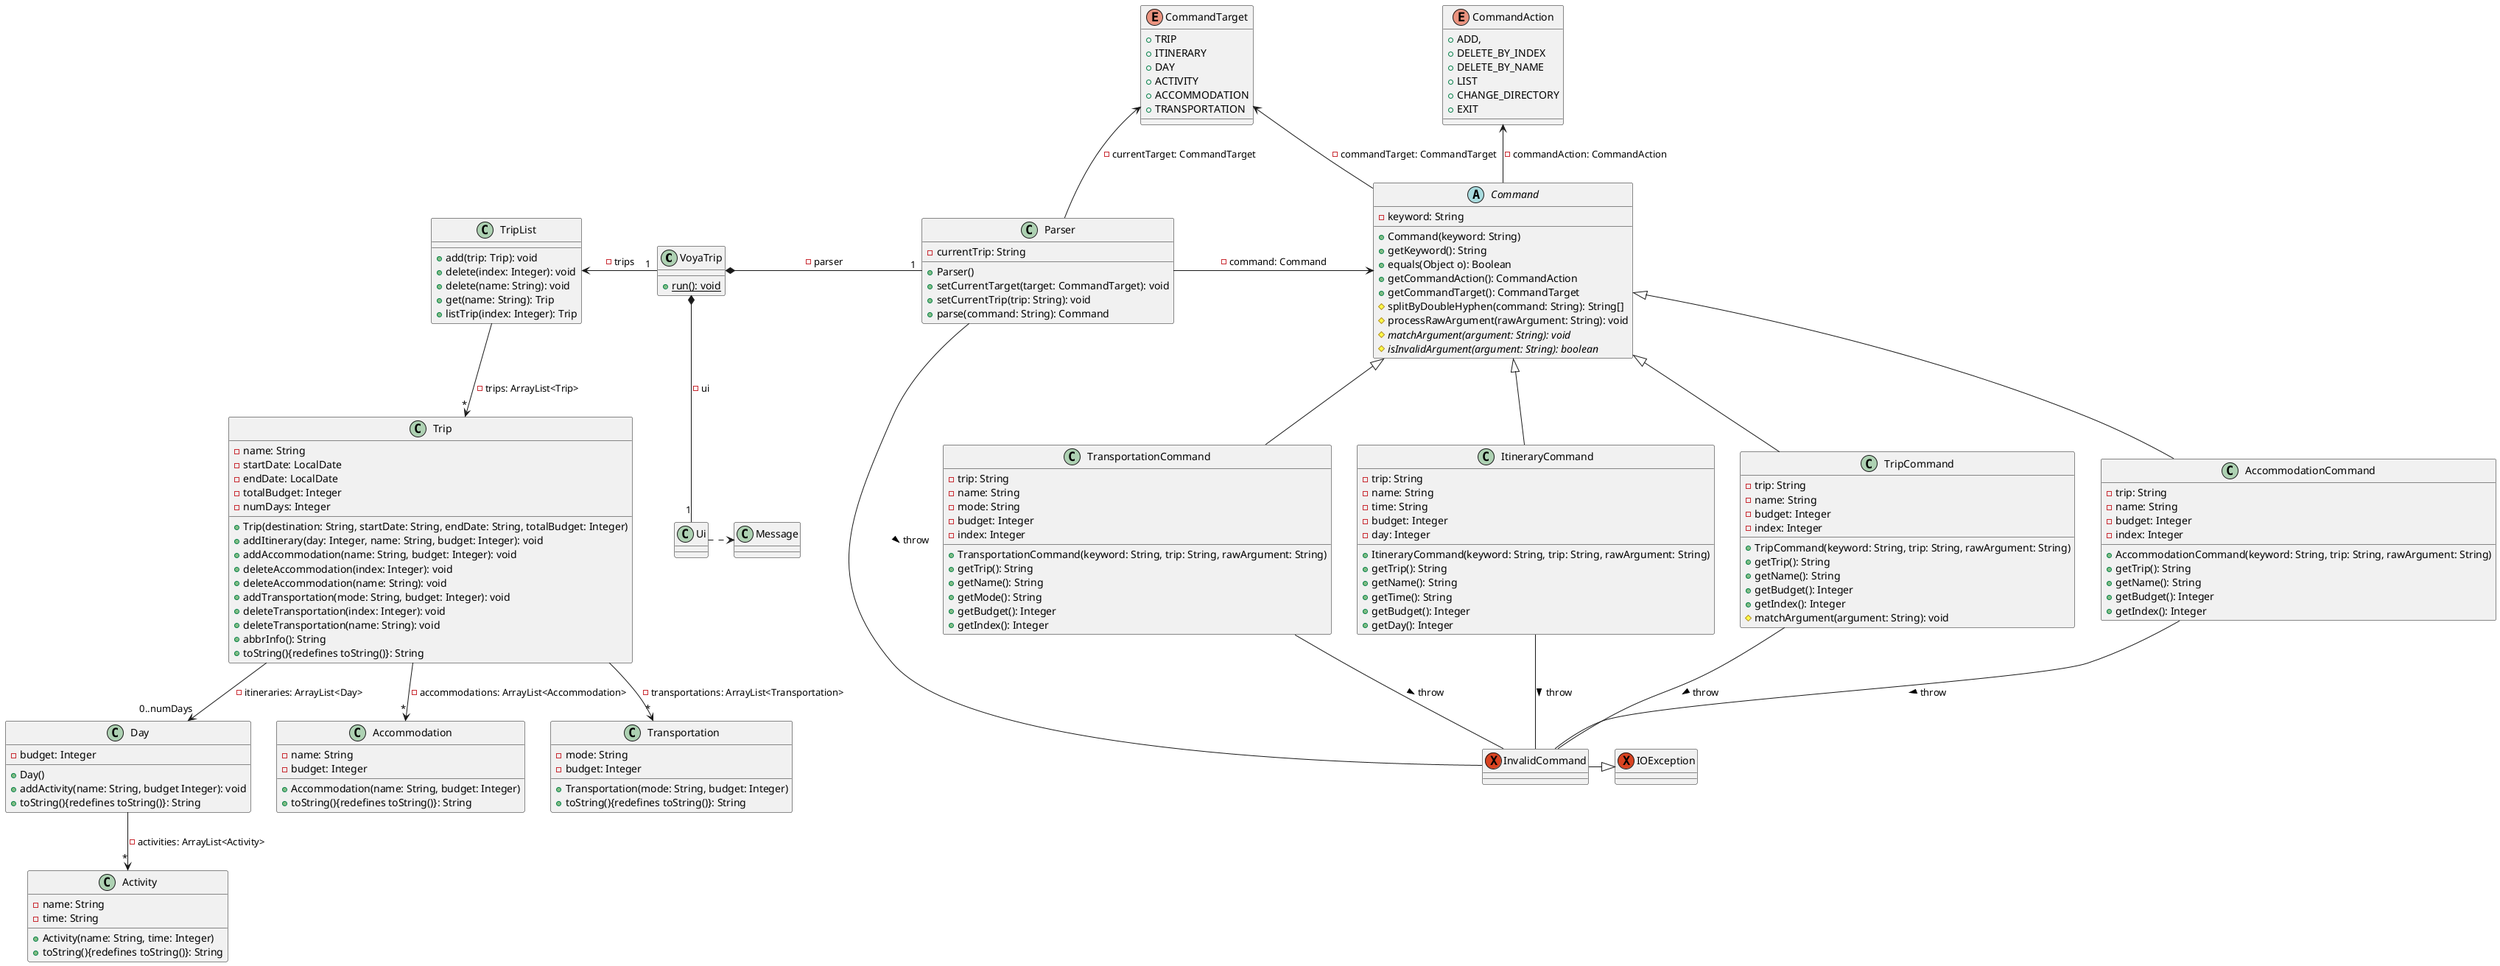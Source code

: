 @startuml
class VoyaTrip {
+ {static} run(): void
}

class Ui

class Message

class Trip{
    - name: String
    - startDate: LocalDate
    - endDate: LocalDate
    - totalBudget: Integer
    - numDays: Integer
    + Trip(destination: String, startDate: String, endDate: String, totalBudget: Integer)
    + addItinerary(day: Integer, name: String, budget: Integer): void
    + addAccommodation(name: String, budget: Integer): void
    + deleteAccommodation(index: Integer): void
    + deleteAccommodation(name: String): void
    + addTransportation(mode: String, budget: Integer): void
    + deleteTransportation(index: Integer): void
    + deleteTransportation(name: String): void
    + abbrInfo(): String
    + toString(){redefines toString()}: String
}

class TripList{
    + add(trip: Trip): void
    + delete(index: Integer): void
    + delete(name: String): void
    + get(name: String): Trip
    + listTrip(index: Integer): Trip
}

class Day{
    - budget: Integer
    + Day()
    + addActivity(name: String, budget Integer): void
    + toString(){redefines toString()}: String
}

class Activity{
    - name: String
    - time: String
    + Activity(name: String, time: Integer)
    + toString(){redefines toString()}: String
}

class Accommodation{
    - name: String
    - budget: Integer
    + Accommodation(name: String, budget: Integer)
    + toString(){redefines toString()}: String
}

class Transportation{
    - mode: String
    - budget: Integer
    + Transportation(mode: String, budget: Integer)
    + toString(){redefines toString()}: String
}

enum CommandTarget {
    + TRIP
    + ITINERARY
    + DAY
    + ACTIVITY
    + ACCOMMODATION
    + TRANSPORTATION
}

enum CommandAction {
    + ADD,
    + DELETE_BY_INDEX
    + DELETE_BY_NAME
    + LIST
    + CHANGE_DIRECTORY
    + EXIT
}

class Parser {
    - currentTrip: String
    + Parser()
    + setCurrentTarget(target: CommandTarget): void
    + setCurrentTrip(trip: String): void
    + parse(command: String): Command
}

abstract class Command {
    - keyword: String
    + Command(keyword: String)
    + getKeyword(): String
    + equals(Object o): Boolean
    + getCommandAction(): CommandAction
    + getCommandTarget(): CommandTarget
    # splitByDoubleHyphen(command: String): String[]
    # processRawArgument(rawArgument: String): void
    # matchArgument(argument: String): void {abstract}
    # isInvalidArgument(argument: String): boolean {abstract}
}

class AccommodationCommand extends Command {
    - trip: String
    - name: String
    - budget: Integer
    - index: Integer
    + AccommodationCommand(keyword: String, trip: String, rawArgument: String)
    + getTrip(): String
    + getName(): String
    + getBudget(): Integer
    + getIndex(): Integer
}

class TransportationCommand extends Command {
    - trip: String
    - name: String
    - mode: String
    - budget: Integer
    - index: Integer
    + TransportationCommand(keyword: String, trip: String, rawArgument: String)
    + getTrip(): String
    + getName(): String
    + getMode(): String
    + getBudget(): Integer
    + getIndex(): Integer
}

class ItineraryCommand extends Command {
    - trip: String
    - name: String
    - time: String
    - budget: Integer
    - day: Integer
    + ItineraryCommand(keyword: String, trip: String, rawArgument: String)
    + getTrip(): String
    + getName(): String
    + getTime(): String
    + getBudget(): Integer
    + getDay(): Integer
}

class TripCommand extends Command {
    - trip: String
    - name: String
    - budget: Integer
    - index: Integer
    + TripCommand(keyword: String, trip: String, rawArgument: String)
    + getTrip(): String
    + getName(): String
    + getBudget(): Integer
    + getIndex(): Integer
    # matchArgument(argument: String): void
}

exception IOException
exception InvalidCommand

InvalidCommand -|> IOException

TripList <- "1" VoyaTrip : - trips

TripList --> "*" Trip : - trips: ArrayList<Trip>
VoyaTrip *-right- "1" Parser : -parser
VoyaTrip *-down- "1" Ui : -ui

Ui .> Message

Parser -up-> CommandTarget: - currentTarget: CommandTarget
Parser -> Command : - command: Command
Parser -- InvalidCommand : > throw
Command -up-> CommandTarget: - commandTarget: CommandTarget
Command -up-> CommandAction: - commandAction: CommandAction
AccommodationCommand -- InvalidCommand : > throw
ItineraryCommand -- InvalidCommand : > throw
TransportationCommand -- InvalidCommand : > throw
TripCommand -- InvalidCommand : > throw

Trip --> "0..numDays" Day : - itineraries: ArrayList<Day>
Day --> "*" Activity : - activities: ArrayList<Activity>
Trip --> "*" Accommodation : - accommodations: ArrayList<Accommodation>
Trip --> "*" Transportation : - transportations: ArrayList<Transportation>


@enduml